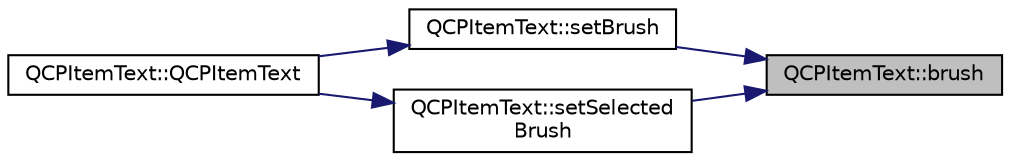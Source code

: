digraph "QCPItemText::brush"
{
 // LATEX_PDF_SIZE
  edge [fontname="Helvetica",fontsize="10",labelfontname="Helvetica",labelfontsize="10"];
  node [fontname="Helvetica",fontsize="10",shape=record];
  rankdir="RL";
  Node1 [label="QCPItemText::brush",height=0.2,width=0.4,color="black", fillcolor="grey75", style="filled", fontcolor="black",tooltip=" "];
  Node1 -> Node2 [dir="back",color="midnightblue",fontsize="10",style="solid",fontname="Helvetica"];
  Node2 [label="QCPItemText::setBrush",height=0.2,width=0.4,color="black", fillcolor="white", style="filled",URL="$classQCPItemText.html#a1c7e131516df2ed8d941ef31240ded8e",tooltip=" "];
  Node2 -> Node3 [dir="back",color="midnightblue",fontsize="10",style="solid",fontname="Helvetica"];
  Node3 [label="QCPItemText::QCPItemText",height=0.2,width=0.4,color="black", fillcolor="white", style="filled",URL="$classQCPItemText.html#a77ff96a2972a00872ff8f8c67143abbe",tooltip=" "];
  Node1 -> Node4 [dir="back",color="midnightblue",fontsize="10",style="solid",fontname="Helvetica"];
  Node4 [label="QCPItemText::setSelected\lBrush",height=0.2,width=0.4,color="black", fillcolor="white", style="filled",URL="$classQCPItemText.html#a6b8377eeb2af75eb9528422671ac16cb",tooltip=" "];
  Node4 -> Node3 [dir="back",color="midnightblue",fontsize="10",style="solid",fontname="Helvetica"];
}
